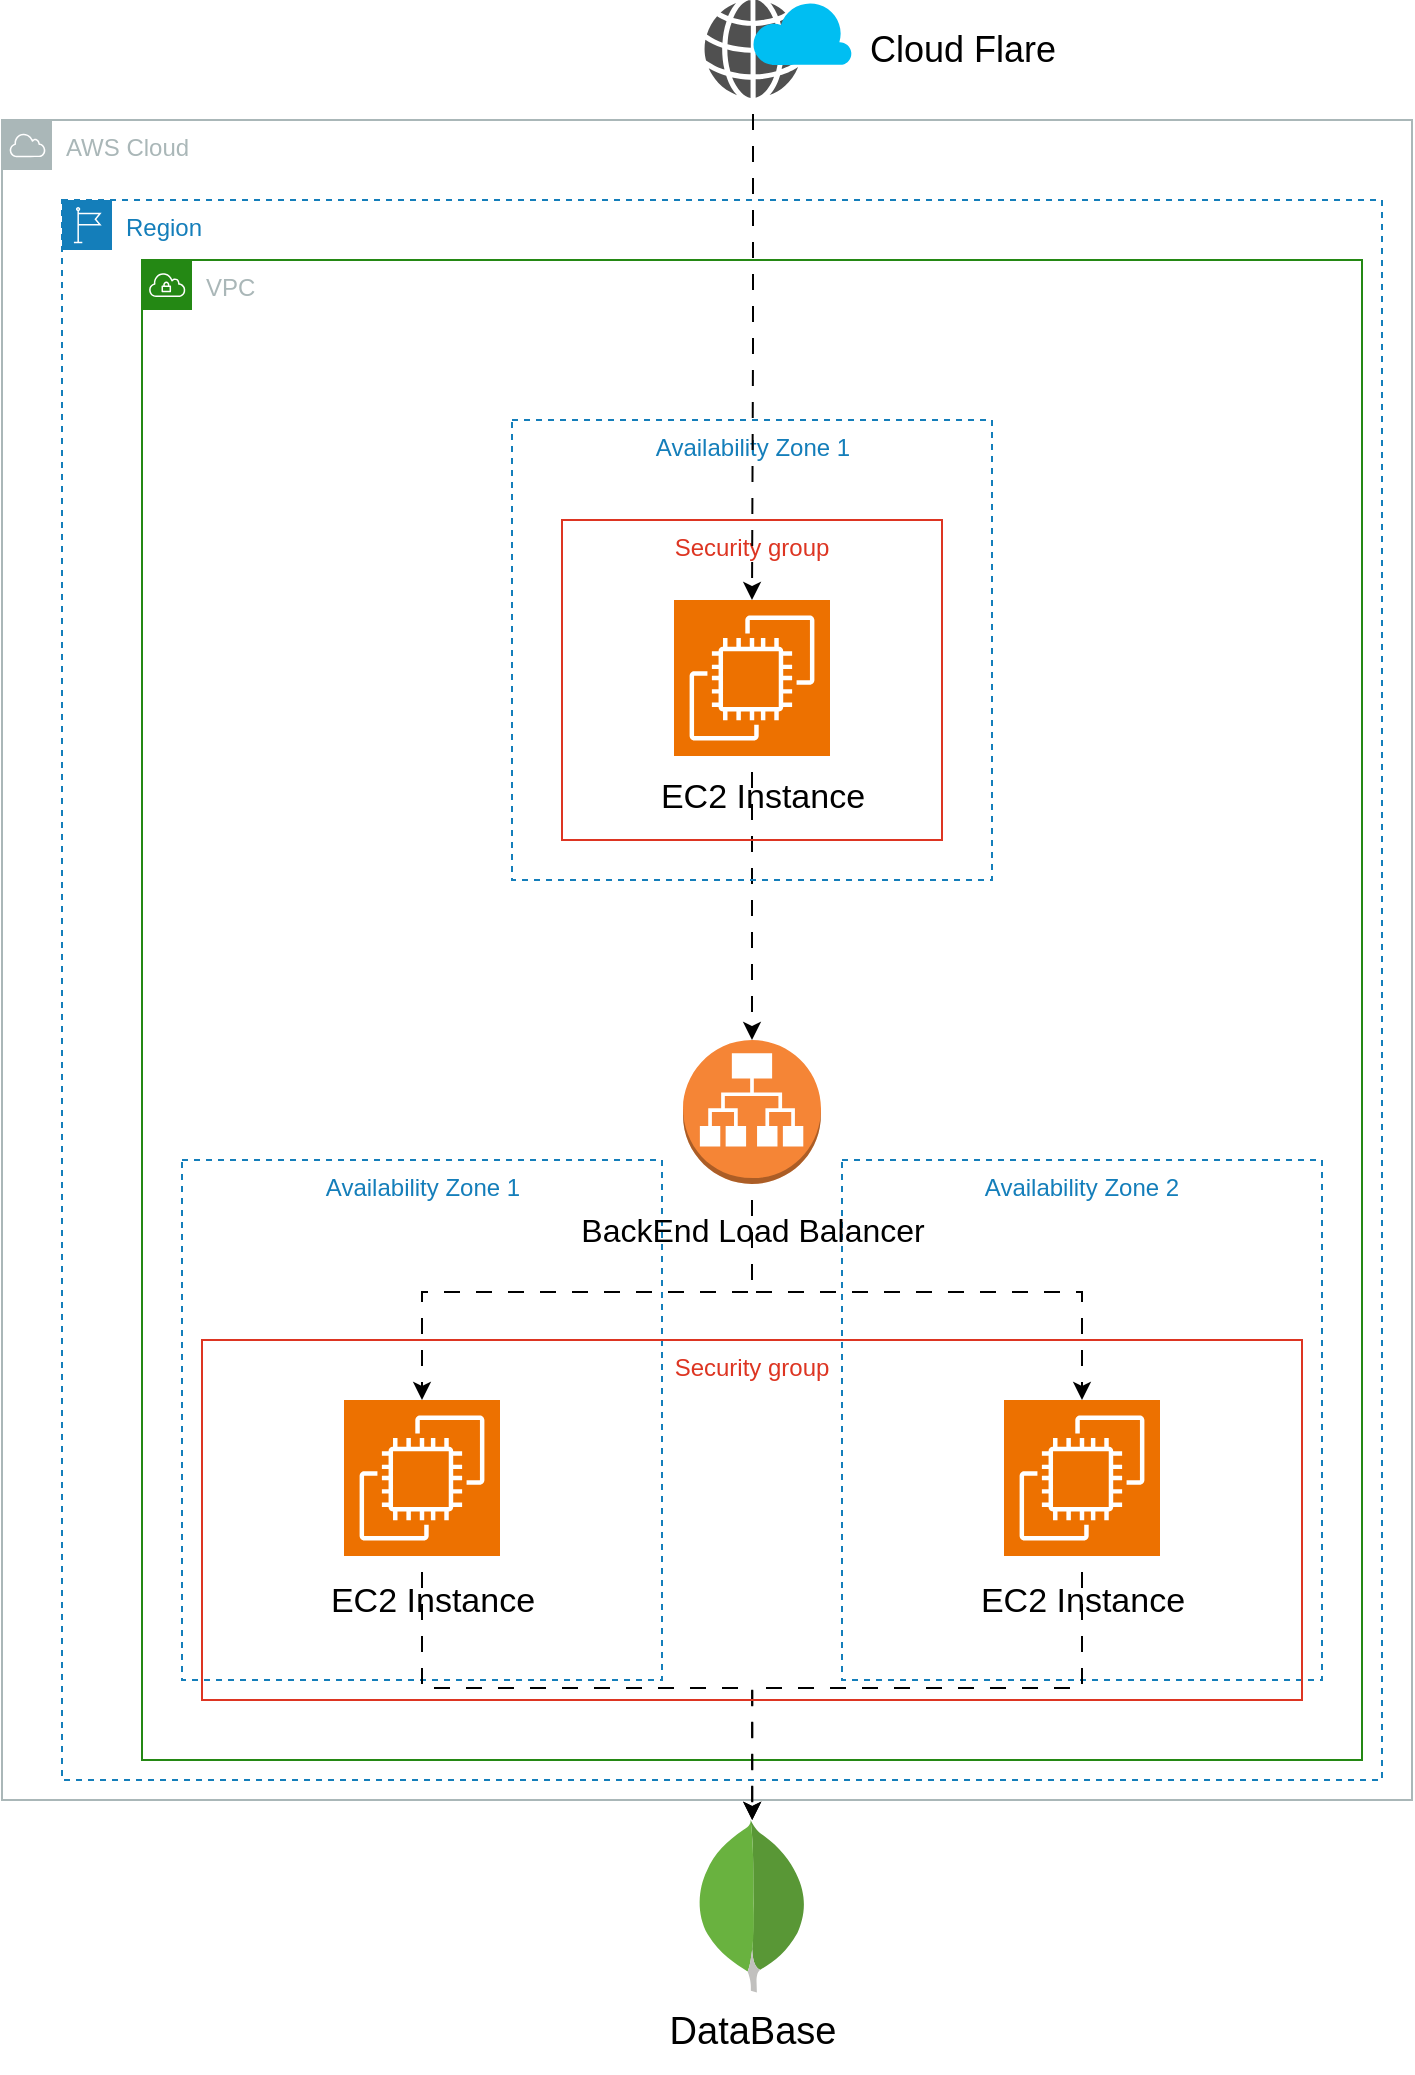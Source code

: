 <mxfile version="21.7.5" type="device">
  <diagram name="Page-1" id="E4JT8PShYY-d7gAsP2vn">
    <mxGraphModel dx="1400" dy="892" grid="1" gridSize="10" guides="1" tooltips="1" connect="1" arrows="1" fold="1" page="1" pageScale="1" pageWidth="850" pageHeight="1100" math="0" shadow="0">
      <root>
        <mxCell id="0" />
        <mxCell id="1" parent="0" />
        <mxCell id="kZTPEUEd8hVELyodTDBv-3" value="AWS Cloud" style="sketch=0;outlineConnect=0;gradientColor=none;html=1;whiteSpace=wrap;fontSize=12;fontStyle=0;shape=mxgraph.aws4.group;grIcon=mxgraph.aws4.group_aws_cloud;strokeColor=#AAB7B8;fillColor=none;verticalAlign=top;align=left;spacingLeft=30;fontColor=#AAB7B8;dashed=0;" parent="1" vertex="1">
          <mxGeometry x="50" y="90" width="705" height="840" as="geometry" />
        </mxCell>
        <mxCell id="kZTPEUEd8hVELyodTDBv-4" value="VPC" style="points=[[0,0],[0.25,0],[0.5,0],[0.75,0],[1,0],[1,0.25],[1,0.5],[1,0.75],[1,1],[0.75,1],[0.5,1],[0.25,1],[0,1],[0,0.75],[0,0.5],[0,0.25]];outlineConnect=0;gradientColor=none;html=1;whiteSpace=wrap;fontSize=12;fontStyle=0;container=1;pointerEvents=0;collapsible=0;recursiveResize=0;shape=mxgraph.aws4.group;grIcon=mxgraph.aws4.group_vpc;strokeColor=#248814;fillColor=none;verticalAlign=top;align=left;spacingLeft=30;fontColor=#AAB7B8;dashed=0;" parent="1" vertex="1">
          <mxGeometry x="120" y="160" width="610" height="750" as="geometry" />
        </mxCell>
        <mxCell id="kZTPEUEd8hVELyodTDBv-9" value="" style="outlineConnect=0;dashed=0;verticalLabelPosition=bottom;verticalAlign=top;align=center;html=1;shape=mxgraph.aws3.application_load_balancer;fillColor=#F58536;gradientColor=none;" parent="kZTPEUEd8hVELyodTDBv-4" vertex="1">
          <mxGeometry x="270.5" y="390" width="69" height="72" as="geometry" />
        </mxCell>
        <mxCell id="kZTPEUEd8hVELyodTDBv-5" value="Availability Zone 1" style="fillColor=none;strokeColor=#147EBA;dashed=1;verticalAlign=top;fontStyle=0;fontColor=#147EBA;html=1;" parent="1" vertex="1">
          <mxGeometry x="140" y="610" width="240" height="260" as="geometry" />
        </mxCell>
        <mxCell id="kZTPEUEd8hVELyodTDBv-7" value="Availability Zone 2" style="fillColor=none;strokeColor=#147EBA;dashed=1;verticalAlign=top;fontStyle=0;fontColor=#147EBA;whiteSpace=wrap;html=1;" parent="1" vertex="1">
          <mxGeometry x="470" y="610" width="240" height="260" as="geometry" />
        </mxCell>
        <mxCell id="kZTPEUEd8hVELyodTDBv-18" style="edgeStyle=orthogonalEdgeStyle;rounded=0;orthogonalLoop=1;jettySize=auto;html=1;exitX=0.5;exitY=1;exitDx=0;exitDy=0;exitPerimeter=0;entryX=0.5;entryY=0;entryDx=0;entryDy=0;entryPerimeter=0;flowAnimation=1;enumerate=0;" parent="1" source="kZTPEUEd8hVELyodTDBv-10" target="kZTPEUEd8hVELyodTDBv-9" edge="1">
          <mxGeometry relative="1" as="geometry">
            <Array as="points">
              <mxPoint x="425" y="470" />
              <mxPoint x="425" y="470" />
            </Array>
          </mxGeometry>
        </mxCell>
        <mxCell id="kZTPEUEd8hVELyodTDBv-27" style="edgeStyle=orthogonalEdgeStyle;rounded=0;orthogonalLoop=1;jettySize=auto;html=1;exitX=0.5;exitY=1;exitDx=0;exitDy=0;exitPerimeter=0;flowAnimation=1;enumerate=0;" parent="1" source="kZTPEUEd8hVELyodTDBv-11" target="kZTPEUEd8hVELyodTDBv-14" edge="1">
          <mxGeometry relative="1" as="geometry" />
        </mxCell>
        <mxCell id="kZTPEUEd8hVELyodTDBv-11" value="" style="sketch=0;points=[[0,0,0],[0.25,0,0],[0.5,0,0],[0.75,0,0],[1,0,0],[0,1,0],[0.25,1,0],[0.5,1,0],[0.75,1,0],[1,1,0],[0,0.25,0],[0,0.5,0],[0,0.75,0],[1,0.25,0],[1,0.5,0],[1,0.75,0]];outlineConnect=0;fontColor=#232F3E;fillColor=#ED7100;strokeColor=#ffffff;dashed=0;verticalLabelPosition=bottom;verticalAlign=top;align=center;html=1;fontSize=12;fontStyle=0;aspect=fixed;shape=mxgraph.aws4.resourceIcon;resIcon=mxgraph.aws4.ec2;" parent="1" vertex="1">
          <mxGeometry x="221" y="730" width="78" height="78" as="geometry" />
        </mxCell>
        <mxCell id="kZTPEUEd8hVELyodTDBv-26" style="edgeStyle=orthogonalEdgeStyle;rounded=0;orthogonalLoop=1;jettySize=auto;html=1;exitX=0.5;exitY=1;exitDx=0;exitDy=0;exitPerimeter=0;flowAnimation=1;enumerate=0;" parent="1" source="kZTPEUEd8hVELyodTDBv-13" target="kZTPEUEd8hVELyodTDBv-14" edge="1">
          <mxGeometry relative="1" as="geometry" />
        </mxCell>
        <mxCell id="kZTPEUEd8hVELyodTDBv-13" value="" style="sketch=0;points=[[0,0,0],[0.25,0,0],[0.5,0,0],[0.75,0,0],[1,0,0],[0,1,0],[0.25,1,0],[0.5,1,0],[0.75,1,0],[1,1,0],[0,0.25,0],[0,0.5,0],[0,0.75,0],[1,0.25,0],[1,0.5,0],[1,0.75,0]];outlineConnect=0;fontColor=#232F3E;fillColor=#ED7100;strokeColor=#ffffff;dashed=0;verticalLabelPosition=bottom;verticalAlign=top;align=center;html=1;fontSize=12;fontStyle=0;aspect=fixed;shape=mxgraph.aws4.resourceIcon;resIcon=mxgraph.aws4.ec2;" parent="1" vertex="1">
          <mxGeometry x="551" y="730" width="78" height="78" as="geometry" />
        </mxCell>
        <mxCell id="kZTPEUEd8hVELyodTDBv-14" value="" style="dashed=0;outlineConnect=0;html=1;align=center;labelPosition=center;verticalLabelPosition=bottom;verticalAlign=top;shape=mxgraph.weblogos.mongodb" parent="1" vertex="1">
          <mxGeometry x="397" y="940" width="56.2" height="86.2" as="geometry" />
        </mxCell>
        <mxCell id="kZTPEUEd8hVELyodTDBv-21" style="edgeStyle=orthogonalEdgeStyle;rounded=0;orthogonalLoop=1;jettySize=auto;html=1;exitX=0.5;exitY=1;exitDx=0;exitDy=0;exitPerimeter=0;entryX=0.5;entryY=0;entryDx=0;entryDy=0;entryPerimeter=0;flowAnimation=1;enumerate=0;" parent="1" source="kZTPEUEd8hVELyodTDBv-9" target="kZTPEUEd8hVELyodTDBv-11" edge="1">
          <mxGeometry relative="1" as="geometry" />
        </mxCell>
        <mxCell id="kZTPEUEd8hVELyodTDBv-22" style="edgeStyle=orthogonalEdgeStyle;rounded=0;orthogonalLoop=1;jettySize=auto;html=1;exitX=0.5;exitY=1;exitDx=0;exitDy=0;exitPerimeter=0;entryX=0.5;entryY=0;entryDx=0;entryDy=0;entryPerimeter=0;flowAnimation=1;enumerate=0;" parent="1" source="kZTPEUEd8hVELyodTDBv-9" target="kZTPEUEd8hVELyodTDBv-13" edge="1">
          <mxGeometry relative="1" as="geometry" />
        </mxCell>
        <mxCell id="kZTPEUEd8hVELyodTDBv-25" value="DataBase" style="text;html=1;align=center;verticalAlign=middle;resizable=0;points=[];autosize=1;strokeColor=none;fillColor=none;fontSize=19;" parent="1" vertex="1">
          <mxGeometry x="370" y="1026.2" width="110" height="40" as="geometry" />
        </mxCell>
        <mxCell id="kZTPEUEd8hVELyodTDBv-29" value="Region" style="points=[[0,0],[0.25,0],[0.5,0],[0.75,0],[1,0],[1,0.25],[1,0.5],[1,0.75],[1,1],[0.75,1],[0.5,1],[0.25,1],[0,1],[0,0.75],[0,0.5],[0,0.25]];outlineConnect=0;gradientColor=none;html=1;whiteSpace=wrap;fontSize=12;fontStyle=0;container=1;pointerEvents=0;collapsible=0;recursiveResize=0;shape=mxgraph.aws4.group;grIcon=mxgraph.aws4.group_region;strokeColor=#147EBA;fillColor=none;verticalAlign=top;align=left;spacingLeft=30;fontColor=#147EBA;dashed=1;" parent="1" vertex="1">
          <mxGeometry x="80" y="130" width="660" height="790" as="geometry" />
        </mxCell>
        <mxCell id="kZTPEUEd8hVELyodTDBv-36" value="BackEnd Load Balancer" style="text;html=1;align=center;verticalAlign=middle;resizable=0;points=[];autosize=1;strokeColor=none;fillColor=none;fontSize=16;" parent="kZTPEUEd8hVELyodTDBv-29" vertex="1">
          <mxGeometry x="245" y="500" width="200" height="30" as="geometry" />
        </mxCell>
        <mxCell id="kZTPEUEd8hVELyodTDBv-37" value="&lt;font style=&quot;font-size: 17px;&quot;&gt;EC2 Instance&lt;/font&gt;" style="text;html=1;align=center;verticalAlign=middle;resizable=0;points=[];autosize=1;strokeColor=none;fillColor=none;fontSize=18;" parent="kZTPEUEd8hVELyodTDBv-29" vertex="1">
          <mxGeometry x="285" y="278" width="130" height="40" as="geometry" />
        </mxCell>
        <mxCell id="kZTPEUEd8hVELyodTDBv-38" value="&lt;font style=&quot;font-size: 17px;&quot;&gt;EC2 Instance&lt;/font&gt;" style="text;html=1;align=center;verticalAlign=middle;resizable=0;points=[];autosize=1;strokeColor=none;fillColor=none;fontSize=18;" parent="kZTPEUEd8hVELyodTDBv-29" vertex="1">
          <mxGeometry x="445" y="680" width="130" height="40" as="geometry" />
        </mxCell>
        <mxCell id="kZTPEUEd8hVELyodTDBv-39" value="&lt;font style=&quot;font-size: 17px;&quot;&gt;EC2 Instance&lt;/font&gt;" style="text;html=1;align=center;verticalAlign=middle;resizable=0;points=[];autosize=1;strokeColor=none;fillColor=none;fontSize=18;" parent="kZTPEUEd8hVELyodTDBv-29" vertex="1">
          <mxGeometry x="120" y="680" width="130" height="40" as="geometry" />
        </mxCell>
        <mxCell id="kZTPEUEd8hVELyodTDBv-41" value="Security group" style="fillColor=none;strokeColor=#DD3522;verticalAlign=top;fontStyle=0;fontColor=#DD3522;whiteSpace=wrap;html=1;" parent="kZTPEUEd8hVELyodTDBv-29" vertex="1">
          <mxGeometry x="250" y="160" width="190" height="160" as="geometry" />
        </mxCell>
        <mxCell id="kZTPEUEd8hVELyodTDBv-42" value="Security group" style="fillColor=none;strokeColor=#DD3522;verticalAlign=top;fontStyle=0;fontColor=#DD3522;whiteSpace=wrap;html=1;" parent="kZTPEUEd8hVELyodTDBv-29" vertex="1">
          <mxGeometry x="70" y="570" width="550" height="180" as="geometry" />
        </mxCell>
        <mxCell id="kZTPEUEd8hVELyodTDBv-10" value="" style="sketch=0;points=[[0,0,0],[0.25,0,0],[0.5,0,0],[0.75,0,0],[1,0,0],[0,1,0],[0.25,1,0],[0.5,1,0],[0.75,1,0],[1,1,0],[0,0.25,0],[0,0.5,0],[0,0.75,0],[1,0.25,0],[1,0.5,0],[1,0.75,0]];outlineConnect=0;fontColor=#232F3E;fillColor=#ED7100;strokeColor=#ffffff;dashed=0;verticalLabelPosition=bottom;verticalAlign=top;align=center;html=1;fontSize=12;fontStyle=0;aspect=fixed;shape=mxgraph.aws4.resourceIcon;resIcon=mxgraph.aws4.ec2;" parent="kZTPEUEd8hVELyodTDBv-29" vertex="1">
          <mxGeometry x="306" y="200" width="78" height="78" as="geometry" />
        </mxCell>
        <mxCell id="GlEY5mmcI729b8SYTOTC-1" value="Availability Zone 1" style="fillColor=none;strokeColor=#147EBA;dashed=1;verticalAlign=top;fontStyle=0;fontColor=#147EBA;html=1;" vertex="1" parent="kZTPEUEd8hVELyodTDBv-29">
          <mxGeometry x="225" y="110" width="240" height="230" as="geometry" />
        </mxCell>
        <mxCell id="kZTPEUEd8hVELyodTDBv-30" value="" style="sketch=0;pointerEvents=1;shadow=0;dashed=0;html=1;strokeColor=none;fillColor=#505050;labelPosition=center;verticalLabelPosition=bottom;verticalAlign=top;outlineConnect=0;align=center;shape=mxgraph.office.concepts.globe_internet;" parent="1" vertex="1">
          <mxGeometry x="401" y="30" width="49" height="49" as="geometry" />
        </mxCell>
        <mxCell id="kZTPEUEd8hVELyodTDBv-32" value="" style="verticalLabelPosition=bottom;html=1;verticalAlign=top;align=center;strokeColor=none;fillColor=#00BEF2;shape=mxgraph.azure.cloud;" parent="1" vertex="1">
          <mxGeometry x="425" y="30" width="50" height="32.5" as="geometry" />
        </mxCell>
        <mxCell id="kZTPEUEd8hVELyodTDBv-33" value="Cloud Flare" style="text;html=1;align=center;verticalAlign=middle;resizable=0;points=[];autosize=1;strokeColor=none;fillColor=none;fontSize=18;" parent="1" vertex="1">
          <mxGeometry x="470" y="34.5" width="120" height="40" as="geometry" />
        </mxCell>
        <mxCell id="GlEY5mmcI729b8SYTOTC-3" style="edgeStyle=orthogonalEdgeStyle;rounded=0;orthogonalLoop=1;jettySize=auto;html=1;entryX=0.5;entryY=0;entryDx=0;entryDy=0;entryPerimeter=0;flowAnimation=1;" edge="1" parent="1" source="kZTPEUEd8hVELyodTDBv-30" target="kZTPEUEd8hVELyodTDBv-10">
          <mxGeometry relative="1" as="geometry" />
        </mxCell>
      </root>
    </mxGraphModel>
  </diagram>
</mxfile>
